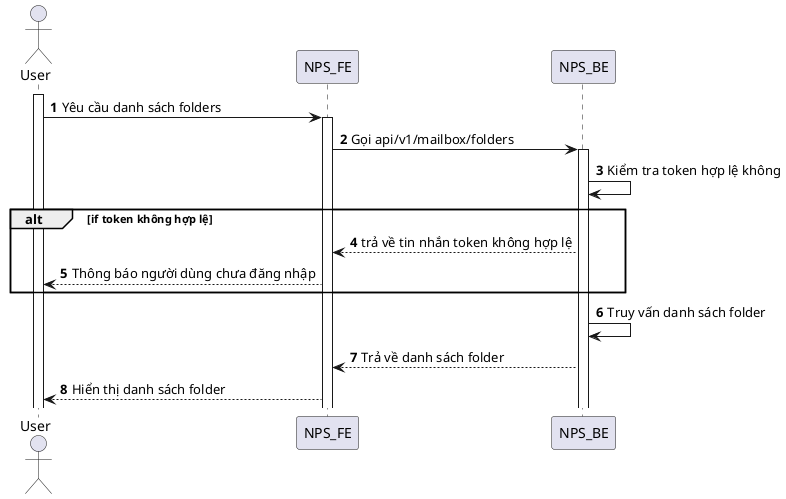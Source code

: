 @startuml
autonumber
actor User
activate User
User -> NPS_FE: Yêu cầu danh sách folders
activate NPS_FE
NPS_FE -> NPS_BE: Gọi api/v1/mailbox/folders
activate NPS_BE
NPS_BE -> NPS_BE: Kiểm tra token hợp lệ không
alt if token không hợp lệ
NPS_BE --> NPS_FE: trả về tin nhắn token không hợp lệ
NPS_FE --> User: Thông báo người dùng chưa đăng nhập
end
NPS_BE -> NPS_BE: Truy vấn danh sách folder
NPS_BE --> NPS_FE: Trả về danh sách folder
NPS_FE --> User: Hiển thị danh sách folder
@enduml